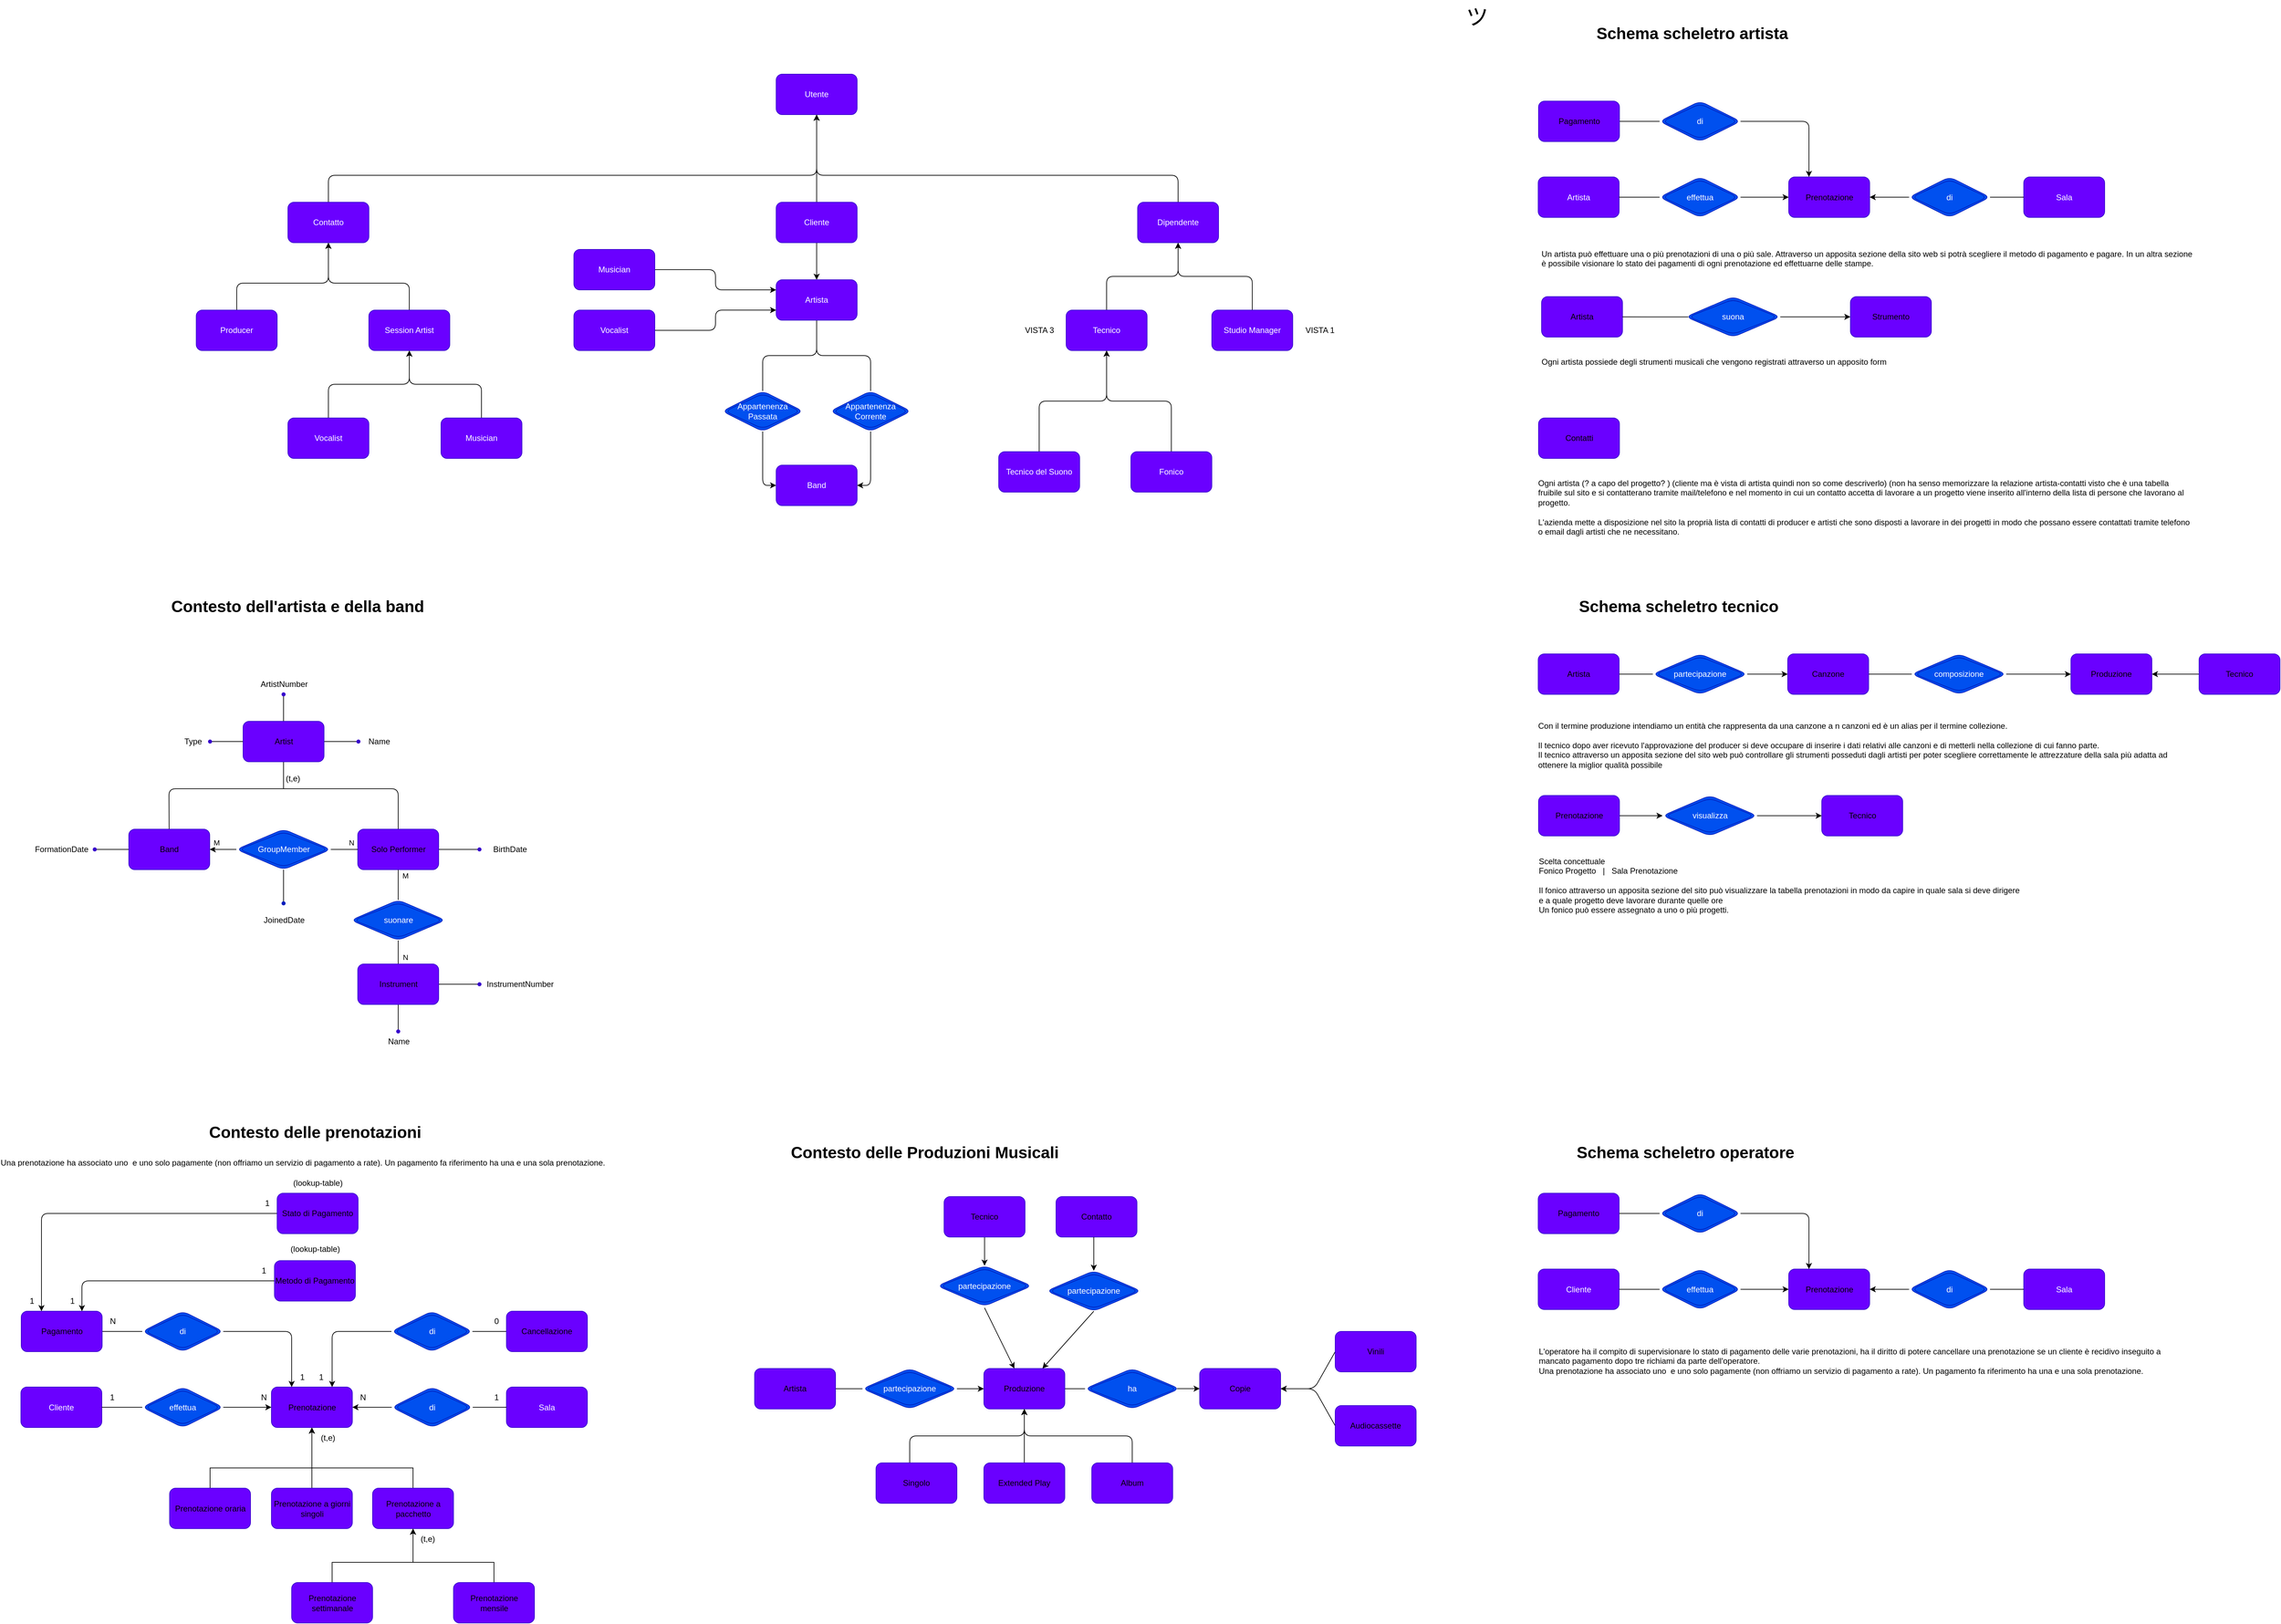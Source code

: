 <mxfile>
    <diagram name="Pagina-1" id="cASJgcRA1GZAY-W6Zr8W">
        <mxGraphModel dx="2555" dy="809" grid="1" gridSize="10" guides="1" tooltips="1" connect="1" arrows="1" fold="1" page="1" pageScale="1" pageWidth="1169" pageHeight="827" background="none" math="0" shadow="0">
            <root>
                <mxCell id="0"/>
                <mxCell id="1" parent="0"/>
                <mxCell id="iPYovIgnLKDDGat7eZfa-45" style="edgeStyle=orthogonalEdgeStyle;rounded=1;orthogonalLoop=1;jettySize=auto;html=1;entryX=0.5;entryY=1;entryDx=0;entryDy=0;" parent="1" source="iPYovIgnLKDDGat7eZfa-1" target="iPYovIgnLKDDGat7eZfa-22" edge="1">
                    <mxGeometry relative="1" as="geometry"/>
                </mxCell>
                <mxCell id="iPYovIgnLKDDGat7eZfa-1" value="&lt;div&gt;Tecnico&lt;/div&gt;" style="rounded=1;whiteSpace=wrap;html=1;fillColor=#6a00ff;strokeColor=#3700CC;fontColor=#ffffff;" parent="1" vertex="1">
                    <mxGeometry x="530" y="460" width="120" height="60" as="geometry"/>
                </mxCell>
                <mxCell id="iPYovIgnLKDDGat7eZfa-47" style="edgeStyle=orthogonalEdgeStyle;rounded=1;orthogonalLoop=1;jettySize=auto;html=1;entryX=0.5;entryY=1;entryDx=0;entryDy=0;" parent="1" source="iPYovIgnLKDDGat7eZfa-3" target="iPYovIgnLKDDGat7eZfa-1" edge="1">
                    <mxGeometry relative="1" as="geometry"/>
                </mxCell>
                <mxCell id="iPYovIgnLKDDGat7eZfa-3" value="Tecnico del Suono" style="rounded=1;whiteSpace=wrap;html=1;fillColor=#6a00ff;strokeColor=#3700CC;fontColor=#ffffff;" parent="1" vertex="1">
                    <mxGeometry x="430" y="670" width="120" height="60" as="geometry"/>
                </mxCell>
                <mxCell id="iPYovIgnLKDDGat7eZfa-46" style="edgeStyle=orthogonalEdgeStyle;rounded=1;orthogonalLoop=1;jettySize=auto;html=1;entryX=0.5;entryY=1;entryDx=0;entryDy=0;" parent="1" source="iPYovIgnLKDDGat7eZfa-4" target="iPYovIgnLKDDGat7eZfa-1" edge="1">
                    <mxGeometry relative="1" as="geometry"/>
                </mxCell>
                <mxCell id="iPYovIgnLKDDGat7eZfa-4" value="&lt;div&gt;Fonico&lt;/div&gt;" style="rounded=1;whiteSpace=wrap;html=1;fillColor=#6a00ff;strokeColor=#3700CC;fontColor=#ffffff;" parent="1" vertex="1">
                    <mxGeometry x="626" y="670" width="120" height="60" as="geometry"/>
                </mxCell>
                <mxCell id="iPYovIgnLKDDGat7eZfa-5" value="Utente" style="rounded=1;whiteSpace=wrap;html=1;fillColor=#6a00ff;strokeColor=#3700CC;fontColor=#ffffff;" parent="1" vertex="1">
                    <mxGeometry x="100" y="110" width="120" height="60" as="geometry"/>
                </mxCell>
                <mxCell id="iPYovIgnLKDDGat7eZfa-127" style="edgeStyle=orthogonalEdgeStyle;rounded=1;orthogonalLoop=1;jettySize=auto;html=1;entryX=0.5;entryY=1;entryDx=0;entryDy=0;" parent="1" source="iPYovIgnLKDDGat7eZfa-7" target="iPYovIgnLKDDGat7eZfa-125" edge="1">
                    <mxGeometry relative="1" as="geometry"/>
                </mxCell>
                <mxCell id="iPYovIgnLKDDGat7eZfa-7" value="Musician" style="rounded=1;whiteSpace=wrap;html=1;fillColor=#6a00ff;strokeColor=#3700CC;fontColor=#ffffff;" parent="1" vertex="1">
                    <mxGeometry x="-397" y="620" width="120" height="60" as="geometry"/>
                </mxCell>
                <mxCell id="iPYovIgnLKDDGat7eZfa-44" style="edgeStyle=orthogonalEdgeStyle;rounded=1;orthogonalLoop=1;jettySize=auto;html=1;entryX=0.5;entryY=1;entryDx=0;entryDy=0;" parent="1" source="iPYovIgnLKDDGat7eZfa-20" target="iPYovIgnLKDDGat7eZfa-22" edge="1">
                    <mxGeometry relative="1" as="geometry"/>
                </mxCell>
                <mxCell id="iPYovIgnLKDDGat7eZfa-20" value="Studio Manager" style="rounded=1;whiteSpace=wrap;html=1;fillColor=#6a00ff;strokeColor=#3700CC;fontColor=#ffffff;" parent="1" vertex="1">
                    <mxGeometry x="746" y="460" width="120" height="60" as="geometry"/>
                </mxCell>
                <mxCell id="iPYovIgnLKDDGat7eZfa-41" style="edgeStyle=orthogonalEdgeStyle;rounded=1;orthogonalLoop=1;jettySize=auto;html=1;entryX=0.5;entryY=1;entryDx=0;entryDy=0;" parent="1" source="iPYovIgnLKDDGat7eZfa-22" target="iPYovIgnLKDDGat7eZfa-5" edge="1">
                    <mxGeometry relative="1" as="geometry">
                        <Array as="points">
                            <mxPoint x="580" y="260"/>
                            <mxPoint x="160" y="260"/>
                            <mxPoint x="160" y="170"/>
                        </Array>
                    </mxGeometry>
                </mxCell>
                <mxCell id="iPYovIgnLKDDGat7eZfa-22" value="Dipendente" style="rounded=1;whiteSpace=wrap;html=1;fillColor=#6a00ff;strokeColor=#3700CC;fontColor=#ffffff;" parent="1" vertex="1">
                    <mxGeometry x="636" y="300" width="120" height="60" as="geometry"/>
                </mxCell>
                <mxCell id="iPYovIgnLKDDGat7eZfa-116" style="edgeStyle=orthogonalEdgeStyle;rounded=1;orthogonalLoop=1;jettySize=auto;html=1;entryX=0.5;entryY=1;entryDx=0;entryDy=0;" parent="1" source="iPYovIgnLKDDGat7eZfa-23" target="iPYovIgnLKDDGat7eZfa-94" edge="1">
                    <mxGeometry relative="1" as="geometry">
                        <Array as="points">
                            <mxPoint x="-700" y="420"/>
                            <mxPoint x="-564" y="420"/>
                        </Array>
                    </mxGeometry>
                </mxCell>
                <mxCell id="iPYovIgnLKDDGat7eZfa-23" value="Producer" style="rounded=1;whiteSpace=wrap;html=1;fillColor=#6a00ff;strokeColor=#3700CC;fontColor=#ffffff;" parent="1" vertex="1">
                    <mxGeometry x="-760" y="460" width="120" height="60" as="geometry"/>
                </mxCell>
                <mxCell id="iPYovIgnLKDDGat7eZfa-105" style="edgeStyle=orthogonalEdgeStyle;rounded=1;orthogonalLoop=1;jettySize=auto;html=1;" parent="1" source="iPYovIgnLKDDGat7eZfa-58" edge="1">
                    <mxGeometry relative="1" as="geometry">
                        <mxPoint x="160" y="170" as="targetPoint"/>
                    </mxGeometry>
                </mxCell>
                <mxCell id="iPYovIgnLKDDGat7eZfa-145" style="edgeStyle=orthogonalEdgeStyle;rounded=1;orthogonalLoop=1;jettySize=auto;html=1;entryX=0.5;entryY=0;entryDx=0;entryDy=0;" parent="1" source="iPYovIgnLKDDGat7eZfa-58" target="iPYovIgnLKDDGat7eZfa-134" edge="1">
                    <mxGeometry relative="1" as="geometry"/>
                </mxCell>
                <mxCell id="iPYovIgnLKDDGat7eZfa-58" value="Cliente" style="rounded=1;whiteSpace=wrap;html=1;fillColor=#6a00ff;strokeColor=#3700CC;fontColor=#ffffff;" parent="1" vertex="1">
                    <mxGeometry x="100" y="300" width="120" height="60" as="geometry"/>
                </mxCell>
                <mxCell id="iPYovIgnLKDDGat7eZfa-72" value="VISTA 1" style="text;html=1;align=center;verticalAlign=middle;resizable=0;points=[];autosize=1;strokeColor=none;fillColor=none;rounded=1;" parent="1" vertex="1">
                    <mxGeometry x="876" y="475" width="60" height="30" as="geometry"/>
                </mxCell>
                <mxCell id="iPYovIgnLKDDGat7eZfa-74" value="VISTA 3" style="text;html=1;align=center;verticalAlign=middle;resizable=0;points=[];autosize=1;strokeColor=none;fillColor=none;rounded=1;" parent="1" vertex="1">
                    <mxGeometry x="460" y="475" width="60" height="30" as="geometry"/>
                </mxCell>
                <mxCell id="iPYovIgnLKDDGat7eZfa-106" style="edgeStyle=orthogonalEdgeStyle;rounded=1;orthogonalLoop=1;jettySize=auto;html=1;entryX=0.5;entryY=1;entryDx=0;entryDy=0;exitX=0.5;exitY=0;exitDx=0;exitDy=0;" parent="1" source="iPYovIgnLKDDGat7eZfa-94" target="iPYovIgnLKDDGat7eZfa-5" edge="1">
                    <mxGeometry relative="1" as="geometry">
                        <Array as="points">
                            <mxPoint x="-564" y="260"/>
                            <mxPoint x="160" y="260"/>
                        </Array>
                    </mxGeometry>
                </mxCell>
                <mxCell id="iPYovIgnLKDDGat7eZfa-94" value="Contatto" style="rounded=1;whiteSpace=wrap;html=1;fillColor=#6a00ff;strokeColor=#3700CC;fontColor=#ffffff;" parent="1" vertex="1">
                    <mxGeometry x="-624" y="300" width="120" height="60" as="geometry"/>
                </mxCell>
                <mxCell id="iPYovIgnLKDDGat7eZfa-128" style="edgeStyle=orthogonalEdgeStyle;rounded=1;orthogonalLoop=1;jettySize=auto;html=1;entryX=0.5;entryY=1;entryDx=0;entryDy=0;" parent="1" source="iPYovIgnLKDDGat7eZfa-96" target="iPYovIgnLKDDGat7eZfa-125" edge="1">
                    <mxGeometry relative="1" as="geometry"/>
                </mxCell>
                <mxCell id="iPYovIgnLKDDGat7eZfa-96" value="Vocalist" style="rounded=1;whiteSpace=wrap;html=1;fillColor=#6a00ff;strokeColor=#3700CC;fontColor=#ffffff;" parent="1" vertex="1">
                    <mxGeometry x="-624" y="620" width="120" height="60" as="geometry"/>
                </mxCell>
                <mxCell id="iPYovIgnLKDDGat7eZfa-126" style="edgeStyle=orthogonalEdgeStyle;rounded=1;orthogonalLoop=1;jettySize=auto;html=1;entryX=0.5;entryY=1;entryDx=0;entryDy=0;" parent="1" source="iPYovIgnLKDDGat7eZfa-125" target="iPYovIgnLKDDGat7eZfa-94" edge="1">
                    <mxGeometry relative="1" as="geometry">
                        <Array as="points">
                            <mxPoint x="-444" y="420"/>
                            <mxPoint x="-564" y="420"/>
                        </Array>
                    </mxGeometry>
                </mxCell>
                <mxCell id="iPYovIgnLKDDGat7eZfa-125" value="Session Artist" style="rounded=1;whiteSpace=wrap;html=1;fillColor=#6a00ff;strokeColor=#3700CC;fontColor=#ffffff;" parent="1" vertex="1">
                    <mxGeometry x="-504" y="460" width="120" height="60" as="geometry"/>
                </mxCell>
                <mxCell id="zni9r8m3CKPHGTrBn69Q-5" style="edgeStyle=orthogonalEdgeStyle;rounded=1;orthogonalLoop=1;jettySize=auto;html=1;entryX=0;entryY=0.25;entryDx=0;entryDy=0;" parent="1" source="iPYovIgnLKDDGat7eZfa-131" target="iPYovIgnLKDDGat7eZfa-134" edge="1">
                    <mxGeometry relative="1" as="geometry"/>
                </mxCell>
                <mxCell id="iPYovIgnLKDDGat7eZfa-131" value="Musician" style="rounded=1;whiteSpace=wrap;html=1;fillColor=#6a00ff;strokeColor=#3700CC;fontColor=#ffffff;" parent="1" vertex="1">
                    <mxGeometry x="-200" y="370" width="120" height="60" as="geometry"/>
                </mxCell>
                <mxCell id="zni9r8m3CKPHGTrBn69Q-9" style="edgeStyle=orthogonalEdgeStyle;rounded=1;orthogonalLoop=1;jettySize=auto;html=1;exitX=0.5;exitY=1;exitDx=0;exitDy=0;entryX=0.5;entryY=0;entryDx=0;entryDy=0;strokeColor=default;endArrow=none;endFill=0;" parent="1" source="iPYovIgnLKDDGat7eZfa-134" target="iPYovIgnLKDDGat7eZfa-142" edge="1">
                    <mxGeometry relative="1" as="geometry"/>
                </mxCell>
                <mxCell id="zni9r8m3CKPHGTrBn69Q-11" style="edgeStyle=orthogonalEdgeStyle;rounded=1;orthogonalLoop=1;jettySize=auto;html=1;entryX=0.5;entryY=0;entryDx=0;entryDy=0;endArrow=none;endFill=0;" parent="1" source="iPYovIgnLKDDGat7eZfa-134" target="iPYovIgnLKDDGat7eZfa-137" edge="1">
                    <mxGeometry relative="1" as="geometry"/>
                </mxCell>
                <mxCell id="iPYovIgnLKDDGat7eZfa-134" value="Artista" style="rounded=1;whiteSpace=wrap;html=1;fillColor=#6a00ff;strokeColor=#3700CC;fontColor=#ffffff;" parent="1" vertex="1">
                    <mxGeometry x="100" y="415" width="120" height="60" as="geometry"/>
                </mxCell>
                <mxCell id="iPYovIgnLKDDGat7eZfa-136" value="Band" style="rounded=1;whiteSpace=wrap;html=1;fillColor=#6a00ff;strokeColor=#3700CC;fontColor=#ffffff;" parent="1" vertex="1">
                    <mxGeometry x="100" y="690" width="120" height="60" as="geometry"/>
                </mxCell>
                <mxCell id="iPYovIgnLKDDGat7eZfa-139" style="edgeStyle=orthogonalEdgeStyle;rounded=1;orthogonalLoop=1;jettySize=auto;html=1;entryX=1;entryY=0.5;entryDx=0;entryDy=0;" parent="1" source="iPYovIgnLKDDGat7eZfa-137" target="iPYovIgnLKDDGat7eZfa-136" edge="1">
                    <mxGeometry relative="1" as="geometry"/>
                </mxCell>
                <mxCell id="iPYovIgnLKDDGat7eZfa-137" value="Appartenenza Corrente" style="shape=rhombus;double=1;perimeter=rhombusPerimeter;whiteSpace=wrap;html=1;align=center;rounded=1;fillColor=#0050ef;fontColor=#ffffff;strokeColor=#001DBC;" parent="1" vertex="1">
                    <mxGeometry x="180" y="580" width="120" height="60" as="geometry"/>
                </mxCell>
                <mxCell id="iPYovIgnLKDDGat7eZfa-141" style="edgeStyle=orthogonalEdgeStyle;rounded=1;orthogonalLoop=1;jettySize=auto;html=1;entryX=0;entryY=0.5;entryDx=0;entryDy=0;" parent="1" source="iPYovIgnLKDDGat7eZfa-142" target="iPYovIgnLKDDGat7eZfa-136" edge="1">
                    <mxGeometry relative="1" as="geometry">
                        <mxPoint x="80" y="710" as="targetPoint"/>
                    </mxGeometry>
                </mxCell>
                <mxCell id="iPYovIgnLKDDGat7eZfa-142" value="Appartenenza Passata" style="shape=rhombus;double=1;perimeter=rhombusPerimeter;whiteSpace=wrap;html=1;align=center;rounded=1;fillColor=#0050ef;fontColor=#ffffff;strokeColor=#001DBC;" parent="1" vertex="1">
                    <mxGeometry x="20" y="580" width="120" height="60" as="geometry"/>
                </mxCell>
                <mxCell id="zni9r8m3CKPHGTrBn69Q-6" style="edgeStyle=orthogonalEdgeStyle;rounded=1;orthogonalLoop=1;jettySize=auto;html=1;entryX=0;entryY=0.75;entryDx=0;entryDy=0;" parent="1" source="zni9r8m3CKPHGTrBn69Q-2" target="iPYovIgnLKDDGat7eZfa-134" edge="1">
                    <mxGeometry relative="1" as="geometry"/>
                </mxCell>
                <mxCell id="zni9r8m3CKPHGTrBn69Q-2" value="Vocalist" style="rounded=1;whiteSpace=wrap;html=1;fillColor=#6a00ff;strokeColor=#3700CC;fontColor=#ffffff;" parent="1" vertex="1">
                    <mxGeometry x="-200" y="460" width="120" height="60" as="geometry"/>
                </mxCell>
                <mxCell id="196" style="edgeStyle=none;html=1;startArrow=none;startFill=0;endArrow=none;endFill=0;" parent="1" source="179" edge="1">
                    <mxGeometry relative="1" as="geometry">
                        <mxPoint x="-630.5" y="1170" as="targetPoint"/>
                    </mxGeometry>
                </mxCell>
                <mxCell id="373" value="" style="edgeStyle=none;html=1;endArrow=none;endFill=0;" parent="1" source="179" target="372" edge="1">
                    <mxGeometry relative="1" as="geometry"/>
                </mxCell>
                <mxCell id="376" value="" style="edgeStyle=none;html=1;endArrow=none;endFill=0;" parent="1" source="179" target="375" edge="1">
                    <mxGeometry relative="1" as="geometry"/>
                </mxCell>
                <mxCell id="381" value="" style="edgeStyle=none;html=1;endArrow=none;endFill=0;" parent="1" source="179" target="380" edge="1">
                    <mxGeometry relative="1" as="geometry"/>
                </mxCell>
                <mxCell id="179" value="Artist" style="rounded=1;whiteSpace=wrap;html=1;fillColor=#6a00ff;strokeColor=#3700CC;" parent="1" vertex="1">
                    <mxGeometry x="-690.5" y="1070" width="120" height="60" as="geometry"/>
                </mxCell>
                <mxCell id="193" style="edgeStyle=none;html=1;startArrow=none;startFill=0;endArrow=none;endFill=0;entryX=0.5;entryY=0;entryDx=0;entryDy=0;" parent="1" source="180" target="181" edge="1">
                    <mxGeometry relative="1" as="geometry">
                        <mxPoint x="-430.5" y="1170" as="targetPoint"/>
                        <Array as="points">
                            <mxPoint x="-800.5" y="1170"/>
                            <mxPoint x="-630.5" y="1170"/>
                            <mxPoint x="-460.5" y="1170"/>
                        </Array>
                    </mxGeometry>
                </mxCell>
                <mxCell id="200" value="" style="edgeStyle=none;html=1;startArrow=none;startFill=0;endArrow=none;endFill=0;" parent="1" source="180" target="199" edge="1">
                    <mxGeometry relative="1" as="geometry"/>
                </mxCell>
                <mxCell id="180" value="Band" style="rounded=1;whiteSpace=wrap;html=1;fillColor=#6a00ff;strokeColor=#3700CC;" parent="1" vertex="1">
                    <mxGeometry x="-860" y="1230" width="120" height="60" as="geometry"/>
                </mxCell>
                <mxCell id="206" value="" style="edgeStyle=none;html=1;startArrow=none;startFill=0;endArrow=none;endFill=0;" parent="1" source="181" target="205" edge="1">
                    <mxGeometry relative="1" as="geometry"/>
                </mxCell>
                <mxCell id="209" style="edgeStyle=none;html=1;entryX=0.5;entryY=0;entryDx=0;entryDy=0;startArrow=none;startFill=0;endArrow=none;endFill=0;" parent="1" source="181" target="208" edge="1">
                    <mxGeometry relative="1" as="geometry"/>
                </mxCell>
                <mxCell id="365" value="M" style="edgeLabel;html=1;align=center;verticalAlign=middle;resizable=0;points=[];" parent="209" connectable="0" vertex="1">
                    <mxGeometry x="-0.613" y="-2" relative="1" as="geometry">
                        <mxPoint x="12" as="offset"/>
                    </mxGeometry>
                </mxCell>
                <mxCell id="181" value="Solo Performer" style="rounded=1;whiteSpace=wrap;html=1;fillColor=#6a00ff;strokeColor=#3700CC;" parent="1" vertex="1">
                    <mxGeometry x="-520.5" y="1230" width="120" height="60" as="geometry"/>
                </mxCell>
                <mxCell id="184" value="" style="edgeStyle=none;html=1;" parent="1" source="182" target="180" edge="1">
                    <mxGeometry relative="1" as="geometry"/>
                </mxCell>
                <mxCell id="354" value="M" style="edgeLabel;html=1;align=center;verticalAlign=middle;resizable=0;points=[];" parent="184" connectable="0" vertex="1">
                    <mxGeometry x="0.413" relative="1" as="geometry">
                        <mxPoint x="-2" y="-10" as="offset"/>
                    </mxGeometry>
                </mxCell>
                <mxCell id="189" value="" style="edgeStyle=none;html=1;startArrow=none;startFill=0;endArrow=none;endFill=0;" parent="1" source="182" target="181" edge="1">
                    <mxGeometry relative="1" as="geometry"/>
                </mxCell>
                <mxCell id="355" value="N" style="edgeLabel;html=1;align=center;verticalAlign=middle;resizable=0;points=[];" parent="189" connectable="0" vertex="1">
                    <mxGeometry x="0.169" relative="1" as="geometry">
                        <mxPoint x="7" y="-10" as="offset"/>
                    </mxGeometry>
                </mxCell>
                <mxCell id="203" value="" style="edgeStyle=none;html=1;startArrow=none;startFill=0;endArrow=none;endFill=0;" parent="1" source="182" target="202" edge="1">
                    <mxGeometry relative="1" as="geometry"/>
                </mxCell>
                <mxCell id="182" value="GroupMember" style="shape=rhombus;double=1;perimeter=rhombusPerimeter;whiteSpace=wrap;html=1;align=center;rounded=1;fillColor=#0050ef;fontColor=#ffffff;strokeColor=#001DBC;" parent="1" vertex="1">
                    <mxGeometry x="-700.5" y="1230" width="140" height="60" as="geometry"/>
                </mxCell>
                <mxCell id="199" value="" style="shape=waypoint;size=6;pointerEvents=1;points=[];fillColor=#6a00ff;resizable=0;rotatable=0;perimeter=centerPerimeter;snapToPoint=1;strokeColor=#3700CC;rounded=1;" parent="1" vertex="1">
                    <mxGeometry x="-920.5" y="1250" width="20" height="20" as="geometry"/>
                </mxCell>
                <mxCell id="201" value="FormationDate" style="text;html=1;align=center;verticalAlign=middle;resizable=0;points=[];autosize=1;strokeColor=none;fillColor=none;" parent="1" vertex="1">
                    <mxGeometry x="-1010" y="1245" width="100" height="30" as="geometry"/>
                </mxCell>
                <mxCell id="202" value="" style="shape=waypoint;size=6;pointerEvents=1;points=[];fillColor=#0050ef;resizable=0;rotatable=0;perimeter=centerPerimeter;snapToPoint=1;strokeColor=#001DBC;fontColor=#ffffff;rounded=1;" parent="1" vertex="1">
                    <mxGeometry x="-640.5" y="1330" width="20" height="20" as="geometry"/>
                </mxCell>
                <mxCell id="204" value="JoinedDate" style="text;html=1;align=center;verticalAlign=middle;resizable=0;points=[];autosize=1;strokeColor=none;fillColor=none;" parent="1" vertex="1">
                    <mxGeometry x="-670.5" y="1350" width="80" height="30" as="geometry"/>
                </mxCell>
                <mxCell id="205" value="" style="shape=waypoint;size=6;pointerEvents=1;points=[];fillColor=#6a00ff;resizable=0;rotatable=0;perimeter=centerPerimeter;snapToPoint=1;strokeColor=#3700CC;rounded=1;" parent="1" vertex="1">
                    <mxGeometry x="-350" y="1250" width="20" height="20" as="geometry"/>
                </mxCell>
                <mxCell id="207" value="BirthDate" style="text;html=1;align=center;verticalAlign=middle;resizable=0;points=[];autosize=1;strokeColor=none;fillColor=none;" parent="1" vertex="1">
                    <mxGeometry x="-330" y="1245" width="70" height="30" as="geometry"/>
                </mxCell>
                <mxCell id="211" value="" style="edgeStyle=none;html=1;startArrow=none;startFill=0;endArrow=none;endFill=0;" parent="1" source="208" target="210" edge="1">
                    <mxGeometry relative="1" as="geometry"/>
                </mxCell>
                <mxCell id="366" value="N" style="edgeLabel;html=1;align=center;verticalAlign=middle;resizable=0;points=[];" parent="211" connectable="0" vertex="1">
                    <mxGeometry x="-0.385" y="-2" relative="1" as="geometry">
                        <mxPoint x="12" y="14" as="offset"/>
                    </mxGeometry>
                </mxCell>
                <mxCell id="208" value="suonare" style="shape=rhombus;double=1;perimeter=rhombusPerimeter;whiteSpace=wrap;html=1;align=center;rounded=1;fillColor=#0050ef;fontColor=#ffffff;strokeColor=#001DBC;" parent="1" vertex="1">
                    <mxGeometry x="-530.5" y="1335" width="140" height="60" as="geometry"/>
                </mxCell>
                <mxCell id="215" value="" style="edgeStyle=none;html=1;startArrow=none;startFill=0;endArrow=none;endFill=0;" parent="1" source="210" target="214" edge="1">
                    <mxGeometry relative="1" as="geometry"/>
                </mxCell>
                <mxCell id="218" value="" style="edgeStyle=none;html=1;startArrow=none;startFill=0;endArrow=none;endFill=0;" parent="1" source="210" target="217" edge="1">
                    <mxGeometry relative="1" as="geometry"/>
                </mxCell>
                <mxCell id="210" value="Instrument" style="rounded=1;whiteSpace=wrap;html=1;fillColor=#6a00ff;strokeColor=#3700CC;" parent="1" vertex="1">
                    <mxGeometry x="-520.5" y="1430" width="120" height="60" as="geometry"/>
                </mxCell>
                <mxCell id="214" value="" style="shape=waypoint;size=6;pointerEvents=1;points=[];fillColor=#6a00ff;resizable=0;rotatable=0;perimeter=centerPerimeter;snapToPoint=1;strokeColor=#3700CC;rounded=1;" parent="1" vertex="1">
                    <mxGeometry x="-470.5" y="1520" width="20" height="20" as="geometry"/>
                </mxCell>
                <mxCell id="216" value="Name" style="text;html=1;align=center;verticalAlign=middle;resizable=0;points=[];autosize=1;strokeColor=none;fillColor=none;" parent="1" vertex="1">
                    <mxGeometry x="-490.5" y="1530" width="60" height="30" as="geometry"/>
                </mxCell>
                <mxCell id="217" value="" style="shape=waypoint;size=6;pointerEvents=1;points=[];fillColor=#6a00ff;resizable=0;rotatable=0;perimeter=centerPerimeter;snapToPoint=1;strokeColor=#3700CC;rounded=1;" parent="1" vertex="1">
                    <mxGeometry x="-350" y="1450" width="20" height="20" as="geometry"/>
                </mxCell>
                <mxCell id="264" value="InstrumentNumber" style="text;html=1;align=center;verticalAlign=middle;resizable=0;points=[];autosize=1;strokeColor=none;fillColor=none;" parent="1" vertex="1">
                    <mxGeometry x="-340" y="1445" width="120" height="30" as="geometry"/>
                </mxCell>
                <mxCell id="270" style="html=1;startArrow=none;startFill=0;endArrow=none;endFill=0;entryX=0.5;entryY=0;entryDx=0;entryDy=0;" parent="1" target="181" edge="1">
                    <mxGeometry relative="1" as="geometry">
                        <mxPoint x="-460.5" y="1230" as="targetPoint"/>
                        <mxPoint x="-460" y="1230" as="sourcePoint"/>
                    </mxGeometry>
                </mxCell>
                <mxCell id="301" style="edgeStyle=orthogonalEdgeStyle;rounded=0;html=1;endArrow=classic;endFill=1;" parent="1" source="302" edge="1">
                    <mxGeometry relative="1" as="geometry">
                        <mxPoint x="-588.5" y="2117.5" as="targetPoint"/>
                        <Array as="points">
                            <mxPoint x="-739" y="2177.5"/>
                            <mxPoint x="-588" y="2177.5"/>
                        </Array>
                    </mxGeometry>
                </mxCell>
                <mxCell id="302" value="Prenotazione oraria" style="rounded=1;whiteSpace=wrap;html=1;fillColor=#6a00ff;strokeColor=#3700CC;" parent="1" vertex="1">
                    <mxGeometry x="-799.5" y="2207.5" width="120" height="60" as="geometry"/>
                </mxCell>
                <mxCell id="303" style="edgeStyle=orthogonalEdgeStyle;rounded=0;html=1;entryX=0.5;entryY=1;entryDx=0;entryDy=0;endArrow=classic;endFill=1;" parent="1" source="304" target="300" edge="1">
                    <mxGeometry relative="1" as="geometry"/>
                </mxCell>
                <mxCell id="304" value="Prenotazione a giorni singoli" style="rounded=1;whiteSpace=wrap;html=1;fillColor=#6a00ff;strokeColor=#3700CC;" parent="1" vertex="1">
                    <mxGeometry x="-648.5" y="2207.5" width="120" height="60" as="geometry"/>
                </mxCell>
                <mxCell id="305" style="edgeStyle=orthogonalEdgeStyle;rounded=0;html=1;endArrow=classic;endFill=1;" parent="1" source="306" edge="1">
                    <mxGeometry relative="1" as="geometry">
                        <mxPoint x="-588.5" y="2117.5" as="targetPoint"/>
                        <Array as="points">
                            <mxPoint x="-438.5" y="2177.5"/>
                            <mxPoint x="-588.5" y="2177.5"/>
                        </Array>
                    </mxGeometry>
                </mxCell>
                <mxCell id="306" value="Prenotazione a pacchetto" style="rounded=1;whiteSpace=wrap;html=1;fillColor=#6a00ff;strokeColor=#3700CC;" parent="1" vertex="1">
                    <mxGeometry x="-498.5" y="2207.5" width="120" height="60" as="geometry"/>
                </mxCell>
                <mxCell id="307" style="edgeStyle=orthogonalEdgeStyle;rounded=0;html=1;entryX=0.5;entryY=1;entryDx=0;entryDy=0;endArrow=classic;endFill=1;" parent="1" source="308" target="306" edge="1">
                    <mxGeometry relative="1" as="geometry">
                        <Array as="points">
                            <mxPoint x="-558" y="2317.5"/>
                            <mxPoint x="-438" y="2317.5"/>
                        </Array>
                    </mxGeometry>
                </mxCell>
                <mxCell id="308" value="Prenotazione&lt;br&gt;settimanale" style="rounded=1;whiteSpace=wrap;html=1;fillColor=#6a00ff;strokeColor=#3700CC;" parent="1" vertex="1">
                    <mxGeometry x="-618.5" y="2347.5" width="120" height="60" as="geometry"/>
                </mxCell>
                <mxCell id="309" style="edgeStyle=orthogonalEdgeStyle;rounded=0;html=1;entryX=0.5;entryY=1;entryDx=0;entryDy=0;endArrow=classic;endFill=1;" parent="1" source="310" target="306" edge="1">
                    <mxGeometry relative="1" as="geometry">
                        <Array as="points">
                            <mxPoint x="-318" y="2317.5"/>
                            <mxPoint x="-438" y="2317.5"/>
                        </Array>
                    </mxGeometry>
                </mxCell>
                <mxCell id="310" value="Prenotazione&lt;br&gt;mensile" style="rounded=1;whiteSpace=wrap;html=1;fillColor=#6a00ff;strokeColor=#3700CC;" parent="1" vertex="1">
                    <mxGeometry x="-378.5" y="2347.5" width="120" height="60" as="geometry"/>
                </mxCell>
                <mxCell id="311" value="Cliente" style="rounded=1;whiteSpace=wrap;html=1;fillColor=#6a00ff;strokeColor=#3700CC;fontColor=#ffffff;" parent="1" vertex="1">
                    <mxGeometry x="-1020" y="2057.5" width="120" height="60" as="geometry"/>
                </mxCell>
                <mxCell id="312" value="" style="edgeStyle=orthogonalEdgeStyle;html=1;endArrow=none;endFill=0;" parent="1" source="314" target="311" edge="1">
                    <mxGeometry relative="1" as="geometry"/>
                </mxCell>
                <mxCell id="313" value="" style="edgeStyle=orthogonalEdgeStyle;html=1;" parent="1" source="314" target="300" edge="1">
                    <mxGeometry relative="1" as="geometry"/>
                </mxCell>
                <mxCell id="314" value="effettua" style="shape=rhombus;double=1;perimeter=rhombusPerimeter;whiteSpace=wrap;html=1;align=center;rounded=1;fillColor=#0050ef;fontColor=#ffffff;strokeColor=#001DBC;" parent="1" vertex="1">
                    <mxGeometry x="-840" y="2057.5" width="120" height="60" as="geometry"/>
                </mxCell>
                <mxCell id="300" value="Prenotazione" style="rounded=1;whiteSpace=wrap;html=1;fillColor=#6a00ff;strokeColor=#3700CC;" parent="1" vertex="1">
                    <mxGeometry x="-648.5" y="2057.5" width="120" height="60" as="geometry"/>
                </mxCell>
                <mxCell id="321" style="edgeStyle=none;html=1;entryX=0.5;entryY=0;entryDx=0;entryDy=0;" parent="1" source="325" target="326" edge="1">
                    <mxGeometry relative="1" as="geometry"/>
                </mxCell>
                <mxCell id="322" value="Contatto" style="rounded=1;whiteSpace=wrap;html=1;fillColor=#6a00ff;strokeColor=#3700CC;" parent="1" vertex="1">
                    <mxGeometry x="515" y="1775" width="120" height="60" as="geometry"/>
                </mxCell>
                <mxCell id="550" value="" style="edgeStyle=none;html=1;exitX=0.5;exitY=1;exitDx=0;exitDy=0;" edge="1" parent="1" source="323" target="329">
                    <mxGeometry relative="1" as="geometry">
                        <mxPoint x="484" y="2026" as="targetPoint"/>
                    </mxGeometry>
                </mxCell>
                <mxCell id="323" value="partecipazione" style="shape=rhombus;double=1;perimeter=rhombusPerimeter;whiteSpace=wrap;html=1;align=center;rounded=1;fillColor=#0050ef;fontColor=#ffffff;strokeColor=#001DBC;" parent="1" vertex="1">
                    <mxGeometry x="501" y="1885" width="140" height="60" as="geometry"/>
                </mxCell>
                <mxCell id="325" value="Tecnico" style="rounded=1;whiteSpace=wrap;html=1;fillColor=#6a00ff;strokeColor=#3700CC;" parent="1" vertex="1">
                    <mxGeometry x="349" y="1775" width="120" height="60" as="geometry"/>
                </mxCell>
                <mxCell id="549" value="" style="edgeStyle=none;html=1;" edge="1" parent="1" target="329">
                    <mxGeometry relative="1" as="geometry">
                        <mxPoint x="409" y="1940" as="sourcePoint"/>
                    </mxGeometry>
                </mxCell>
                <mxCell id="326" value="partecipazione" style="shape=rhombus;double=1;perimeter=rhombusPerimeter;whiteSpace=wrap;html=1;align=center;rounded=1;fillColor=#0050ef;fontColor=#ffffff;strokeColor=#001DBC;" parent="1" vertex="1">
                    <mxGeometry x="339" y="1877.5" width="140" height="60" as="geometry"/>
                </mxCell>
                <mxCell id="327" style="edgeStyle=none;html=1;entryX=0;entryY=0.5;entryDx=0;entryDy=0;startArrow=none;startFill=0;endArrow=none;endFill=0;" parent="1" source="329" target="350" edge="1">
                    <mxGeometry relative="1" as="geometry"/>
                </mxCell>
                <mxCell id="329" value="Produzione" style="rounded=1;whiteSpace=wrap;html=1;fillColor=#6a00ff;strokeColor=#3700CC;" parent="1" vertex="1">
                    <mxGeometry x="408" y="2030" width="120" height="60" as="geometry"/>
                </mxCell>
                <mxCell id="330" style="edgeStyle=none;html=1;entryX=0;entryY=0.5;entryDx=0;entryDy=0;startArrow=classic;startFill=1;endArrow=none;endFill=0;" parent="1" source="333" target="334" edge="1">
                    <mxGeometry relative="1" as="geometry">
                        <Array as="points">
                            <mxPoint x="898" y="2060"/>
                        </Array>
                    </mxGeometry>
                </mxCell>
                <mxCell id="331" style="edgeStyle=none;html=1;entryX=0;entryY=0.5;entryDx=0;entryDy=0;startArrow=classic;startFill=1;endArrow=none;endFill=0;" parent="1" source="333" target="335" edge="1">
                    <mxGeometry relative="1" as="geometry">
                        <Array as="points">
                            <mxPoint x="898" y="2060"/>
                        </Array>
                    </mxGeometry>
                </mxCell>
                <mxCell id="332" style="edgeStyle=none;html=1;entryX=0.974;entryY=0.497;entryDx=0;entryDy=0;entryPerimeter=0;startArrow=classic;startFill=1;endArrow=none;endFill=0;" parent="1" source="333" target="350" edge="1">
                    <mxGeometry relative="1" as="geometry"/>
                </mxCell>
                <mxCell id="333" value="Copie" style="rounded=1;whiteSpace=wrap;html=1;fillColor=#6a00ff;strokeColor=#3700CC;" parent="1" vertex="1">
                    <mxGeometry x="728" y="2030" width="120" height="60" as="geometry"/>
                </mxCell>
                <mxCell id="334" value="Vinili" style="rounded=1;whiteSpace=wrap;html=1;fillColor=#6a00ff;strokeColor=#3700CC;" parent="1" vertex="1">
                    <mxGeometry x="929" y="1975" width="120" height="60" as="geometry"/>
                </mxCell>
                <mxCell id="335" value="Audiocassette" style="rounded=1;whiteSpace=wrap;html=1;fillColor=#6a00ff;strokeColor=#3700CC;" parent="1" vertex="1">
                    <mxGeometry x="929" y="2085" width="120" height="60" as="geometry"/>
                </mxCell>
                <mxCell id="336" style="edgeStyle=orthogonalEdgeStyle;rounded=1;orthogonalLoop=1;jettySize=auto;html=1;entryX=0.5;entryY=1;entryDx=0;entryDy=0;" parent="1" source="337" target="329" edge="1">
                    <mxGeometry relative="1" as="geometry">
                        <Array as="points">
                            <mxPoint x="298" y="2130"/>
                            <mxPoint x="468" y="2130"/>
                        </Array>
                    </mxGeometry>
                </mxCell>
                <mxCell id="337" value="Singolo" style="rounded=1;whiteSpace=wrap;html=1;fillColor=#6a00ff;strokeColor=#3700CC;" parent="1" vertex="1">
                    <mxGeometry x="248" y="2170" width="120" height="60" as="geometry"/>
                </mxCell>
                <mxCell id="338" style="edgeStyle=orthogonalEdgeStyle;rounded=1;orthogonalLoop=1;jettySize=auto;html=1;entryX=0.5;entryY=1;entryDx=0;entryDy=0;" parent="1" source="339" target="329" edge="1">
                    <mxGeometry relative="1" as="geometry">
                        <Array as="points">
                            <mxPoint x="628" y="2130"/>
                            <mxPoint x="468" y="2130"/>
                        </Array>
                    </mxGeometry>
                </mxCell>
                <mxCell id="339" value="Album" style="rounded=1;whiteSpace=wrap;html=1;fillColor=#6a00ff;strokeColor=#3700CC;" parent="1" vertex="1">
                    <mxGeometry x="568" y="2170" width="120" height="60" as="geometry"/>
                </mxCell>
                <mxCell id="340" style="edgeStyle=orthogonalEdgeStyle;rounded=1;orthogonalLoop=1;jettySize=auto;html=1;entryX=0.5;entryY=1;entryDx=0;entryDy=0;" parent="1" source="341" target="329" edge="1">
                    <mxGeometry relative="1" as="geometry">
                        <mxPoint x="468" y="2100" as="targetPoint"/>
                    </mxGeometry>
                </mxCell>
                <mxCell id="341" value="Extended Play" style="rounded=1;whiteSpace=wrap;html=1;fillColor=#6a00ff;strokeColor=#3700CC;" parent="1" vertex="1">
                    <mxGeometry x="408" y="2170" width="120" height="60" as="geometry"/>
                </mxCell>
                <mxCell id="342" style="edgeStyle=orthogonalEdgeStyle;rounded=1;orthogonalLoop=1;jettySize=auto;html=1;entryX=0;entryY=0.5;entryDx=0;entryDy=0;endArrow=none;endFill=0;" parent="1" source="343" target="348" edge="1">
                    <mxGeometry relative="1" as="geometry"/>
                </mxCell>
                <mxCell id="343" value="Artista" style="rounded=1;whiteSpace=wrap;html=1;fillColor=#6a00ff;strokeColor=#3700CC;" parent="1" vertex="1">
                    <mxGeometry x="68" y="2030" width="120" height="60" as="geometry"/>
                </mxCell>
                <mxCell id="347" style="edgeStyle=orthogonalEdgeStyle;rounded=1;orthogonalLoop=1;jettySize=auto;html=1;entryX=0;entryY=0.5;entryDx=0;entryDy=0;" parent="1" source="348" edge="1">
                    <mxGeometry relative="1" as="geometry">
                        <mxPoint x="408" y="2060" as="targetPoint"/>
                    </mxGeometry>
                </mxCell>
                <mxCell id="348" value="partecipazione" style="shape=rhombus;double=1;perimeter=rhombusPerimeter;whiteSpace=wrap;html=1;align=center;rounded=1;fillColor=#0050ef;fontColor=#ffffff;strokeColor=#001DBC;" parent="1" vertex="1">
                    <mxGeometry x="228" y="2030" width="140" height="60" as="geometry"/>
                </mxCell>
                <mxCell id="349" style="edgeStyle=elbowEdgeStyle;html=1;entryX=0.5;entryY=0;entryDx=0;entryDy=0;rounded=1;" parent="1" source="322" target="323" edge="1">
                    <mxGeometry relative="1" as="geometry"/>
                </mxCell>
                <mxCell id="350" value="ha" style="shape=rhombus;double=1;perimeter=rhombusPerimeter;whiteSpace=wrap;html=1;align=center;rounded=1;fillColor=#0050ef;fontColor=#ffffff;strokeColor=#001DBC;" parent="1" vertex="1">
                    <mxGeometry x="558" y="2030" width="140" height="60" as="geometry"/>
                </mxCell>
                <mxCell id="363" value="(t,e)" style="text;html=1;align=center;verticalAlign=middle;resizable=0;points=[];autosize=1;strokeColor=none;fillColor=none;" parent="1" vertex="1">
                    <mxGeometry x="-637" y="1140" width="40" height="30" as="geometry"/>
                </mxCell>
                <mxCell id="372" value="" style="shape=waypoint;sketch=0;size=6;pointerEvents=1;points=[];fillColor=#6a00ff;resizable=0;rotatable=0;perimeter=centerPerimeter;snapToPoint=1;strokeColor=#3700CC;rounded=1;gradientColor=#FF6666;" parent="1" vertex="1">
                    <mxGeometry x="-640.5" y="1020" width="20" height="20" as="geometry"/>
                </mxCell>
                <mxCell id="374" value="ArtistNumber" style="text;html=1;align=center;verticalAlign=middle;resizable=0;points=[];autosize=1;strokeColor=none;fillColor=none;gradientColor=none;" parent="1" vertex="1">
                    <mxGeometry x="-675.5" y="1000" width="90" height="30" as="geometry"/>
                </mxCell>
                <mxCell id="375" value="" style="shape=waypoint;sketch=0;size=6;pointerEvents=1;points=[];fillColor=#6a00ff;resizable=0;rotatable=0;perimeter=centerPerimeter;snapToPoint=1;strokeColor=#3700CC;rounded=1;" parent="1" vertex="1">
                    <mxGeometry x="-749.5" y="1090" width="20" height="20" as="geometry"/>
                </mxCell>
                <mxCell id="378" value="Type" style="text;html=1;align=center;verticalAlign=middle;resizable=0;points=[];autosize=1;strokeColor=none;fillColor=none;" parent="1" vertex="1">
                    <mxGeometry x="-790" y="1085" width="50" height="30" as="geometry"/>
                </mxCell>
                <mxCell id="379" value="Name" style="text;html=1;align=center;verticalAlign=middle;resizable=0;points=[];autosize=1;strokeColor=none;fillColor=none;" parent="1" vertex="1">
                    <mxGeometry x="-519.5" y="1085" width="60" height="30" as="geometry"/>
                </mxCell>
                <mxCell id="380" value="" style="shape=waypoint;sketch=0;size=6;pointerEvents=1;points=[];fillColor=#6a00ff;resizable=0;rotatable=0;perimeter=centerPerimeter;snapToPoint=1;strokeColor=#3700CC;rounded=1;" parent="1" vertex="1">
                    <mxGeometry x="-529.5" y="1090" width="20" height="20" as="geometry"/>
                </mxCell>
                <mxCell id="383" value="Contesto dell'artista e della band" style="text;strokeColor=none;fillColor=none;html=1;fontSize=24;fontStyle=1;verticalAlign=middle;align=center;" parent="1" vertex="1">
                    <mxGeometry x="-818.25" y="880" width="415.5" height="40" as="geometry"/>
                </mxCell>
                <mxCell id="385" value="Contesto delle prenotazioni" style="text;strokeColor=none;fillColor=none;html=1;fontSize=24;fontStyle=1;verticalAlign=middle;align=center;" parent="1" vertex="1">
                    <mxGeometry x="-791.75" y="1660" width="415.5" height="40" as="geometry"/>
                </mxCell>
                <mxCell id="386" value="Contesto delle Produzioni Musicali" style="text;strokeColor=none;fillColor=none;html=1;fontSize=24;fontStyle=1;verticalAlign=middle;align=center;" parent="1" vertex="1">
                    <mxGeometry x="112.5" y="1690" width="415.5" height="40" as="geometry"/>
                </mxCell>
                <mxCell id="387" value="&lt;font style=&quot;font-size: 33px;&quot;&gt;ツ&lt;/font&gt;" style="text;html=1;align=center;verticalAlign=middle;resizable=0;points=[];autosize=1;strokeColor=none;fillColor=none;" parent="1" vertex="1">
                    <mxGeometry x="1109" width="60" height="50" as="geometry"/>
                </mxCell>
                <mxCell id="390" value="Sala" style="rounded=1;whiteSpace=wrap;html=1;fillColor=#6a00ff;strokeColor=#3700CC;fontColor=#ffffff;" parent="1" vertex="1">
                    <mxGeometry x="-300" y="2057.5" width="120" height="60" as="geometry"/>
                </mxCell>
                <mxCell id="394" style="edgeStyle=none;html=1;entryX=1;entryY=0.5;entryDx=0;entryDy=0;" parent="1" source="393" target="300" edge="1">
                    <mxGeometry relative="1" as="geometry"/>
                </mxCell>
                <mxCell id="395" value="" style="edgeStyle=none;html=1;endArrow=none;endFill=0;" parent="1" source="393" target="390" edge="1">
                    <mxGeometry relative="1" as="geometry"/>
                </mxCell>
                <mxCell id="393" value="di" style="shape=rhombus;double=1;perimeter=rhombusPerimeter;whiteSpace=wrap;html=1;align=center;rounded=1;fillColor=#0050ef;fontColor=#ffffff;strokeColor=#001DBC;" parent="1" vertex="1">
                    <mxGeometry x="-470" y="2057.5" width="120" height="60" as="geometry"/>
                </mxCell>
                <mxCell id="428" style="edgeStyle=orthogonalEdgeStyle;html=1;entryX=0;entryY=0.5;entryDx=0;entryDy=0;endArrow=none;endFill=0;" parent="1" source="396" target="427" edge="1">
                    <mxGeometry relative="1" as="geometry"/>
                </mxCell>
                <mxCell id="396" value="Pagamento" style="rounded=1;whiteSpace=wrap;html=1;fillColor=#6a00ff;strokeColor=#3700CC;" parent="1" vertex="1">
                    <mxGeometry x="-1019.5" y="1945" width="120" height="60" as="geometry"/>
                </mxCell>
                <mxCell id="425" value="" style="edgeStyle=orthogonalEdgeStyle;html=1;endArrow=none;endFill=0;" parent="1" source="397" target="424" edge="1">
                    <mxGeometry relative="1" as="geometry"/>
                </mxCell>
                <mxCell id="397" value="Cancellazione" style="rounded=1;whiteSpace=wrap;html=1;fillColor=#6a00ff;strokeColor=#3700CC;" parent="1" vertex="1">
                    <mxGeometry x="-300" y="1945" width="120" height="60" as="geometry"/>
                </mxCell>
                <mxCell id="399" value="1" style="text;html=1;align=center;verticalAlign=middle;resizable=0;points=[];autosize=1;strokeColor=none;fillColor=none;" parent="1" vertex="1">
                    <mxGeometry x="-900.5" y="2057.5" width="30" height="30" as="geometry"/>
                </mxCell>
                <mxCell id="400" value="N" style="text;html=1;align=center;verticalAlign=middle;resizable=0;points=[];autosize=1;strokeColor=none;fillColor=none;" parent="1" vertex="1">
                    <mxGeometry x="-675.5" y="2057.5" width="30" height="30" as="geometry"/>
                </mxCell>
                <mxCell id="401" value="1" style="text;html=1;align=center;verticalAlign=middle;resizable=0;points=[];autosize=1;strokeColor=none;fillColor=none;" parent="1" vertex="1">
                    <mxGeometry x="-330" y="2057.5" width="30" height="30" as="geometry"/>
                </mxCell>
                <mxCell id="402" value="N" style="text;html=1;align=center;verticalAlign=middle;resizable=0;points=[];autosize=1;strokeColor=none;fillColor=none;" parent="1" vertex="1">
                    <mxGeometry x="-528.5" y="2057.5" width="30" height="30" as="geometry"/>
                </mxCell>
                <mxCell id="403" value="(t,e)" style="text;html=1;align=center;verticalAlign=middle;resizable=0;points=[];autosize=1;strokeColor=none;fillColor=none;" parent="1" vertex="1">
                    <mxGeometry x="-585.5" y="2117.5" width="40" height="30" as="geometry"/>
                </mxCell>
                <mxCell id="404" value="(t,e)" style="text;html=1;align=center;verticalAlign=middle;resizable=0;points=[];autosize=1;strokeColor=none;fillColor=none;" parent="1" vertex="1">
                    <mxGeometry x="-437" y="2267.5" width="40" height="30" as="geometry"/>
                </mxCell>
                <mxCell id="407" value="N" style="text;html=1;align=center;verticalAlign=middle;resizable=0;points=[];autosize=1;strokeColor=none;fillColor=none;" parent="1" vertex="1">
                    <mxGeometry x="-899.5" y="1945" width="30" height="30" as="geometry"/>
                </mxCell>
                <mxCell id="408" value="1" style="text;html=1;align=center;verticalAlign=middle;resizable=0;points=[];autosize=1;strokeColor=none;fillColor=none;" parent="1" vertex="1">
                    <mxGeometry x="-618.5" y="2027.5" width="30" height="30" as="geometry"/>
                </mxCell>
                <mxCell id="409" value="0" style="text;html=1;align=center;verticalAlign=middle;resizable=0;points=[];autosize=1;strokeColor=none;fillColor=none;" parent="1" vertex="1">
                    <mxGeometry x="-330" y="1945" width="30" height="30" as="geometry"/>
                </mxCell>
                <mxCell id="410" value="1" style="text;html=1;align=center;verticalAlign=middle;resizable=0;points=[];autosize=1;strokeColor=none;fillColor=none;" parent="1" vertex="1">
                    <mxGeometry x="-589.75" y="2027.5" width="30" height="30" as="geometry"/>
                </mxCell>
                <mxCell id="416" style="edgeStyle=orthogonalEdgeStyle;html=1;entryX=0.75;entryY=0;entryDx=0;entryDy=0;" parent="1" source="413" target="396" edge="1">
                    <mxGeometry relative="1" as="geometry"/>
                </mxCell>
                <mxCell id="413" value="Metodo di Pagamento" style="rounded=1;whiteSpace=wrap;html=1;fillColor=#6a00ff;strokeColor=#3700CC;" parent="1" vertex="1">
                    <mxGeometry x="-644" y="1870" width="120" height="60" as="geometry"/>
                </mxCell>
                <mxCell id="415" style="edgeStyle=orthogonalEdgeStyle;html=1;entryX=0.25;entryY=0;entryDx=0;entryDy=0;" parent="1" source="414" target="396" edge="1">
                    <mxGeometry relative="1" as="geometry"/>
                </mxCell>
                <mxCell id="414" value="Stato di Pagamento" style="rounded=1;whiteSpace=wrap;html=1;fillColor=#6a00ff;strokeColor=#3700CC;" parent="1" vertex="1">
                    <mxGeometry x="-640" y="1770" width="120" height="60" as="geometry"/>
                </mxCell>
                <mxCell id="417" value="1" style="text;html=1;align=center;verticalAlign=middle;resizable=0;points=[];autosize=1;strokeColor=none;fillColor=none;" parent="1" vertex="1">
                    <mxGeometry x="-670" y="1770" width="30" height="30" as="geometry"/>
                </mxCell>
                <mxCell id="418" value="1" style="text;html=1;align=center;verticalAlign=middle;resizable=0;points=[];autosize=1;strokeColor=none;fillColor=none;" parent="1" vertex="1">
                    <mxGeometry x="-1019.5" y="1915" width="30" height="30" as="geometry"/>
                </mxCell>
                <mxCell id="419" value="1" style="text;html=1;align=center;verticalAlign=middle;resizable=0;points=[];autosize=1;strokeColor=none;fillColor=none;" parent="1" vertex="1">
                    <mxGeometry x="-959" y="1915" width="30" height="30" as="geometry"/>
                </mxCell>
                <mxCell id="420" value="1" style="text;html=1;align=center;verticalAlign=middle;resizable=0;points=[];autosize=1;strokeColor=none;fillColor=none;" parent="1" vertex="1">
                    <mxGeometry x="-675.5" y="1870" width="30" height="30" as="geometry"/>
                </mxCell>
                <mxCell id="421" value="(lookup-table)" style="text;html=1;align=center;verticalAlign=middle;resizable=0;points=[];autosize=1;strokeColor=none;fillColor=none;" parent="1" vertex="1">
                    <mxGeometry x="-630" y="1740" width="100" height="30" as="geometry"/>
                </mxCell>
                <mxCell id="422" value="(lookup-table)" style="text;html=1;align=center;verticalAlign=middle;resizable=0;points=[];autosize=1;strokeColor=none;fillColor=none;" parent="1" vertex="1">
                    <mxGeometry x="-634" y="1837.5" width="100" height="30" as="geometry"/>
                </mxCell>
                <mxCell id="426" style="edgeStyle=orthogonalEdgeStyle;html=1;entryX=0.75;entryY=0;entryDx=0;entryDy=0;" parent="1" source="424" target="300" edge="1">
                    <mxGeometry relative="1" as="geometry"/>
                </mxCell>
                <mxCell id="424" value="di" style="shape=rhombus;double=1;perimeter=rhombusPerimeter;whiteSpace=wrap;html=1;align=center;rounded=1;fillColor=#0050ef;fontColor=#ffffff;strokeColor=#001DBC;" parent="1" vertex="1">
                    <mxGeometry x="-470.5" y="1945" width="120" height="60" as="geometry"/>
                </mxCell>
                <mxCell id="429" style="edgeStyle=orthogonalEdgeStyle;html=1;entryX=0.25;entryY=0;entryDx=0;entryDy=0;endArrow=classic;endFill=1;" parent="1" source="427" target="300" edge="1">
                    <mxGeometry relative="1" as="geometry"/>
                </mxCell>
                <mxCell id="427" value="di" style="shape=rhombus;double=1;perimeter=rhombusPerimeter;whiteSpace=wrap;html=1;align=center;rounded=1;fillColor=#0050ef;fontColor=#ffffff;strokeColor=#001DBC;" parent="1" vertex="1">
                    <mxGeometry x="-840" y="1945" width="120" height="60" as="geometry"/>
                </mxCell>
                <mxCell id="441" value="Schema scheletro operatore" style="text;strokeColor=none;fillColor=none;html=1;fontSize=24;fontStyle=1;verticalAlign=middle;align=center;" parent="1" vertex="1">
                    <mxGeometry x="1240" y="1690" width="415.5" height="40" as="geometry"/>
                </mxCell>
                <mxCell id="444" value="Schema scheletro tecnico" style="text;strokeColor=none;fillColor=none;html=1;fontSize=24;fontStyle=1;verticalAlign=middle;align=center;" parent="1" vertex="1">
                    <mxGeometry x="1230" y="880" width="415.5" height="40" as="geometry"/>
                </mxCell>
                <mxCell id="445" value="Schema scheletro artista" style="text;strokeColor=none;fillColor=none;html=1;fontSize=24;fontStyle=1;verticalAlign=middle;align=center;" parent="1" vertex="1">
                    <mxGeometry x="1250" y="30" width="415.5" height="40" as="geometry"/>
                </mxCell>
                <mxCell id="455" value="" style="edgeStyle=none;html=1;startArrow=classic;startFill=1;endArrow=none;endFill=0;" parent="1" source="456" target="461" edge="1">
                    <mxGeometry relative="1" as="geometry"/>
                </mxCell>
                <mxCell id="456" value="Produzione" style="rounded=1;whiteSpace=wrap;html=1;fillColor=#6a00ff;strokeColor=#3700CC;" parent="1" vertex="1">
                    <mxGeometry x="2020" y="970" width="120" height="60" as="geometry"/>
                </mxCell>
                <mxCell id="457" style="edgeStyle=orthogonalEdgeStyle;rounded=1;orthogonalLoop=1;jettySize=auto;html=1;entryX=0;entryY=0.5;entryDx=0;entryDy=0;endArrow=none;endFill=0;" parent="1" source="458" target="463" edge="1">
                    <mxGeometry relative="1" as="geometry"/>
                </mxCell>
                <mxCell id="458" value="Artista" style="rounded=1;whiteSpace=wrap;html=1;fillColor=#6a00ff;strokeColor=#3700CC;" parent="1" vertex="1">
                    <mxGeometry x="1230" y="970" width="120" height="60" as="geometry"/>
                </mxCell>
                <mxCell id="459" value="" style="edgeStyle=none;html=1;endArrow=none;endFill=0;" parent="1" source="460" target="461" edge="1">
                    <mxGeometry relative="1" as="geometry"/>
                </mxCell>
                <mxCell id="460" value="Canzone" style="rounded=1;whiteSpace=wrap;html=1;fillColor=#6a00ff;strokeColor=#3700CC;" parent="1" vertex="1">
                    <mxGeometry x="1600" y="970" width="120" height="60" as="geometry"/>
                </mxCell>
                <mxCell id="461" value="composizione" style="shape=rhombus;double=1;perimeter=rhombusPerimeter;whiteSpace=wrap;html=1;align=center;rounded=1;fillColor=#0050ef;fontColor=#ffffff;strokeColor=#001DBC;" parent="1" vertex="1">
                    <mxGeometry x="1784" y="970" width="140" height="60" as="geometry"/>
                </mxCell>
                <mxCell id="462" style="edgeStyle=orthogonalEdgeStyle;rounded=1;orthogonalLoop=1;jettySize=auto;html=1;entryX=0;entryY=0.5;entryDx=0;entryDy=0;" parent="1" source="463" target="460" edge="1">
                    <mxGeometry relative="1" as="geometry"/>
                </mxCell>
                <mxCell id="463" value="partecipazione" style="shape=rhombus;double=1;perimeter=rhombusPerimeter;whiteSpace=wrap;html=1;align=center;rounded=1;fillColor=#0050ef;fontColor=#ffffff;strokeColor=#001DBC;" parent="1" vertex="1">
                    <mxGeometry x="1400" y="970" width="140" height="60" as="geometry"/>
                </mxCell>
                <mxCell id="477" value="Cliente" style="rounded=1;whiteSpace=wrap;html=1;fillColor=#6a00ff;strokeColor=#3700CC;fontColor=#ffffff;" parent="1" vertex="1">
                    <mxGeometry x="1230" y="1882.5" width="120" height="60" as="geometry"/>
                </mxCell>
                <mxCell id="478" value="" style="edgeStyle=orthogonalEdgeStyle;html=1;endArrow=none;endFill=0;" parent="1" source="480" target="477" edge="1">
                    <mxGeometry relative="1" as="geometry"/>
                </mxCell>
                <mxCell id="479" value="" style="edgeStyle=orthogonalEdgeStyle;html=1;" parent="1" source="480" target="481" edge="1">
                    <mxGeometry relative="1" as="geometry"/>
                </mxCell>
                <mxCell id="480" value="effettua" style="shape=rhombus;double=1;perimeter=rhombusPerimeter;whiteSpace=wrap;html=1;align=center;rounded=1;fillColor=#0050ef;fontColor=#ffffff;strokeColor=#001DBC;" parent="1" vertex="1">
                    <mxGeometry x="1410" y="1882.5" width="120" height="60" as="geometry"/>
                </mxCell>
                <mxCell id="481" value="Prenotazione" style="rounded=1;whiteSpace=wrap;html=1;fillColor=#6a00ff;strokeColor=#3700CC;" parent="1" vertex="1">
                    <mxGeometry x="1601.5" y="1882.5" width="120" height="60" as="geometry"/>
                </mxCell>
                <mxCell id="482" value="Sala" style="rounded=1;whiteSpace=wrap;html=1;fillColor=#6a00ff;strokeColor=#3700CC;fontColor=#ffffff;" parent="1" vertex="1">
                    <mxGeometry x="1950" y="1882.5" width="120" height="60" as="geometry"/>
                </mxCell>
                <mxCell id="483" style="edgeStyle=none;html=1;entryX=1;entryY=0.5;entryDx=0;entryDy=0;" parent="1" source="485" target="481" edge="1">
                    <mxGeometry relative="1" as="geometry"/>
                </mxCell>
                <mxCell id="484" value="" style="edgeStyle=none;html=1;endArrow=none;endFill=0;" parent="1" source="485" target="482" edge="1">
                    <mxGeometry relative="1" as="geometry"/>
                </mxCell>
                <mxCell id="485" value="di" style="shape=rhombus;double=1;perimeter=rhombusPerimeter;whiteSpace=wrap;html=1;align=center;rounded=1;fillColor=#0050ef;fontColor=#ffffff;strokeColor=#001DBC;" parent="1" vertex="1">
                    <mxGeometry x="1780" y="1882.5" width="120" height="60" as="geometry"/>
                </mxCell>
                <mxCell id="486" style="edgeStyle=orthogonalEdgeStyle;html=1;entryX=0;entryY=0.5;entryDx=0;entryDy=0;endArrow=none;endFill=0;" parent="1" source="487" target="513" edge="1">
                    <mxGeometry relative="1" as="geometry"/>
                </mxCell>
                <mxCell id="487" value="Pagamento" style="rounded=1;whiteSpace=wrap;html=1;fillColor=#6a00ff;strokeColor=#3700CC;" parent="1" vertex="1">
                    <mxGeometry x="1230" y="1770" width="120" height="60" as="geometry"/>
                </mxCell>
                <mxCell id="512" style="edgeStyle=orthogonalEdgeStyle;html=1;entryX=0.25;entryY=0;entryDx=0;entryDy=0;endArrow=classic;endFill=1;" parent="1" source="513" target="481" edge="1">
                    <mxGeometry relative="1" as="geometry"/>
                </mxCell>
                <mxCell id="513" value="di" style="shape=rhombus;double=1;perimeter=rhombusPerimeter;whiteSpace=wrap;html=1;align=center;rounded=1;fillColor=#0050ef;fontColor=#ffffff;strokeColor=#001DBC;" parent="1" vertex="1">
                    <mxGeometry x="1410" y="1770" width="120" height="60" as="geometry"/>
                </mxCell>
                <mxCell id="519" value="L'operatore ha il compito di supervisionare lo stato di pagamento delle varie prenotazioni, ha il diritto di potere cancellare una prenotazione se un cliente è recidivo inseguito a mancato pagamento dopo tre richiami da parte dell'operatore.&amp;nbsp;&lt;br&gt;Una prenotazione ha associato uno&amp;nbsp; e uno solo pagamente (non offriamo un servizio di pagamento a rate). Un pagamento fa riferimento ha una e una sola prenotazione." style="text;html=1;whiteSpace=wrap;strokeColor=none;fillColor=none;overflow=fill;fontSize=12;" parent="1" vertex="1">
                    <mxGeometry x="1230.5" y="1998" width="970" height="72" as="geometry"/>
                </mxCell>
                <mxCell id="520" value="Una prenotazione ha associato uno&amp;nbsp; e uno solo pagamente (non offriamo un servizio di pagamento a rate). Un pagamento fa riferimento ha una e una sola prenotazione." style="text;html=1;whiteSpace=wrap;strokeColor=none;fillColor=none;overflow=fill;fontSize=12;" vertex="1" parent="1">
                    <mxGeometry x="-1050.5" y="1717.5" width="970" height="12.5" as="geometry"/>
                </mxCell>
                <mxCell id="522" value="Con il termine produzione intendiamo un entità che rappresenta da una canzone a n canzoni ed è un alias per il termine collezione.&lt;br&gt;&lt;br&gt;Il tecnico dopo aver ricevuto l'approvazione del producer si deve occupare di inserire i dati relativi alle canzoni e di metterli nella collezione di cui fanno parte.&lt;br&gt;Il tecnico attraverso un apposita sezione del sito web può controllare gli strumenti posseduti dagli artisti per poter scegliere correttamente le attrezzature della sala più adatta ad ottenere la miglior qualità possibile&lt;br&gt;." style="text;html=1;whiteSpace=wrap;strokeColor=none;fillColor=none;overflow=fill;fontSize=12;" vertex="1" parent="1">
                    <mxGeometry x="1230" y="1070" width="970" height="80" as="geometry"/>
                </mxCell>
                <mxCell id="552" value="" style="edgeStyle=none;html=1;startArrow=classic;startFill=1;endArrow=none;endFill=0;" edge="1" parent="1" source="553" target="558">
                    <mxGeometry relative="1" as="geometry"/>
                </mxCell>
                <mxCell id="553" value="Tecnico" style="rounded=1;whiteSpace=wrap;html=1;fillColor=#6a00ff;strokeColor=#3700CC;" vertex="1" parent="1">
                    <mxGeometry x="1650.5" y="1180" width="120" height="60" as="geometry"/>
                </mxCell>
                <mxCell id="556" value="" style="edgeStyle=none;html=1;" edge="1" parent="1" source="557" target="558">
                    <mxGeometry relative="1" as="geometry"/>
                </mxCell>
                <mxCell id="557" value="Prenotazione" style="rounded=1;whiteSpace=wrap;html=1;fillColor=#6a00ff;strokeColor=#3700CC;" vertex="1" parent="1">
                    <mxGeometry x="1230.5" y="1180" width="120" height="60" as="geometry"/>
                </mxCell>
                <mxCell id="558" value="visualizza" style="shape=rhombus;double=1;perimeter=rhombusPerimeter;whiteSpace=wrap;html=1;align=center;rounded=1;fillColor=#0050ef;fontColor=#ffffff;strokeColor=#001DBC;" vertex="1" parent="1">
                    <mxGeometry x="1414.5" y="1180" width="140" height="60" as="geometry"/>
                </mxCell>
                <mxCell id="561" value="" style="edgeStyle=none;html=1;startArrow=none;startFill=0;endArrow=classic;endFill=1;exitX=0;exitY=0.5;exitDx=0;exitDy=0;" edge="1" parent="1" source="562">
                    <mxGeometry relative="1" as="geometry">
                        <mxPoint x="2140" y="1000" as="targetPoint"/>
                        <mxPoint x="2210" y="1000" as="sourcePoint"/>
                    </mxGeometry>
                </mxCell>
                <mxCell id="562" value="Tecnico" style="rounded=1;whiteSpace=wrap;html=1;fillColor=#6a00ff;strokeColor=#3700CC;" vertex="1" parent="1">
                    <mxGeometry x="2210" y="970" width="120" height="60" as="geometry"/>
                </mxCell>
                <mxCell id="567" value="&lt;span style=&quot;text-align: center;&quot;&gt;Scelta concettuale&lt;br&gt;Fonico Progetto&amp;nbsp; &amp;nbsp;|&amp;nbsp; &amp;nbsp;Sala Prenotazione&lt;br&gt;&lt;/span&gt;&lt;br&gt;Il fonico attraverso un apposita sezione del sito può visualizzare la tabella prenotazioni in modo da capire in quale sala si deve dirigere&lt;br&gt;e a quale progetto deve lavorare durante quelle ore&lt;br&gt;Un fonico può essere assegnato a uno o più progetti.&amp;nbsp;" style="text;html=1;whiteSpace=wrap;strokeColor=none;fillColor=none;overflow=fill;fontSize=12;" vertex="1" parent="1">
                    <mxGeometry x="1230.5" y="1271" width="970" height="89" as="geometry"/>
                </mxCell>
                <mxCell id="568" value="Artista" style="rounded=1;whiteSpace=wrap;html=1;fillColor=#6a00ff;strokeColor=#3700CC;fontColor=#ffffff;" vertex="1" parent="1">
                    <mxGeometry x="1230" y="262.5" width="120" height="60" as="geometry"/>
                </mxCell>
                <mxCell id="569" value="" style="edgeStyle=orthogonalEdgeStyle;html=1;endArrow=none;endFill=0;" edge="1" parent="1" source="571" target="568">
                    <mxGeometry relative="1" as="geometry"/>
                </mxCell>
                <mxCell id="570" value="" style="edgeStyle=orthogonalEdgeStyle;html=1;" edge="1" parent="1" source="571" target="572">
                    <mxGeometry relative="1" as="geometry"/>
                </mxCell>
                <mxCell id="571" value="effettua" style="shape=rhombus;double=1;perimeter=rhombusPerimeter;whiteSpace=wrap;html=1;align=center;rounded=1;fillColor=#0050ef;fontColor=#ffffff;strokeColor=#001DBC;" vertex="1" parent="1">
                    <mxGeometry x="1410" y="262.5" width="120" height="60" as="geometry"/>
                </mxCell>
                <mxCell id="572" value="Prenotazione" style="rounded=1;whiteSpace=wrap;html=1;fillColor=#6a00ff;strokeColor=#3700CC;" vertex="1" parent="1">
                    <mxGeometry x="1601.5" y="262.5" width="120" height="60" as="geometry"/>
                </mxCell>
                <mxCell id="573" value="Sala" style="rounded=1;whiteSpace=wrap;html=1;fillColor=#6a00ff;strokeColor=#3700CC;fontColor=#ffffff;" vertex="1" parent="1">
                    <mxGeometry x="1950" y="262.5" width="120" height="60" as="geometry"/>
                </mxCell>
                <mxCell id="574" style="edgeStyle=none;html=1;entryX=1;entryY=0.5;entryDx=0;entryDy=0;" edge="1" parent="1" source="576" target="572">
                    <mxGeometry relative="1" as="geometry"/>
                </mxCell>
                <mxCell id="575" value="" style="edgeStyle=none;html=1;endArrow=none;endFill=0;" edge="1" parent="1" source="576" target="573">
                    <mxGeometry relative="1" as="geometry"/>
                </mxCell>
                <mxCell id="576" value="di" style="shape=rhombus;double=1;perimeter=rhombusPerimeter;whiteSpace=wrap;html=1;align=center;rounded=1;fillColor=#0050ef;fontColor=#ffffff;strokeColor=#001DBC;" vertex="1" parent="1">
                    <mxGeometry x="1780" y="262.5" width="120" height="60" as="geometry"/>
                </mxCell>
                <mxCell id="577" style="edgeStyle=orthogonalEdgeStyle;html=1;entryX=0;entryY=0.5;entryDx=0;entryDy=0;endArrow=none;endFill=0;" edge="1" parent="1" source="578" target="595">
                    <mxGeometry relative="1" as="geometry"/>
                </mxCell>
                <mxCell id="578" value="Pagamento" style="rounded=1;whiteSpace=wrap;html=1;fillColor=#6a00ff;strokeColor=#3700CC;" vertex="1" parent="1">
                    <mxGeometry x="1230.5" y="150" width="120" height="60" as="geometry"/>
                </mxCell>
                <mxCell id="594" style="edgeStyle=orthogonalEdgeStyle;html=1;entryX=0.25;entryY=0;entryDx=0;entryDy=0;endArrow=classic;endFill=1;" edge="1" parent="1" source="595" target="572">
                    <mxGeometry relative="1" as="geometry"/>
                </mxCell>
                <mxCell id="595" value="di" style="shape=rhombus;double=1;perimeter=rhombusPerimeter;whiteSpace=wrap;html=1;align=center;rounded=1;fillColor=#0050ef;fontColor=#ffffff;strokeColor=#001DBC;" vertex="1" parent="1">
                    <mxGeometry x="1410" y="150" width="120" height="60" as="geometry"/>
                </mxCell>
                <mxCell id="600" value="Artista" style="rounded=1;whiteSpace=wrap;html=1;fillColor=#6a00ff;strokeColor=#3700CC;" vertex="1" parent="1">
                    <mxGeometry x="1235" y="440" width="120" height="60" as="geometry"/>
                </mxCell>
                <mxCell id="641" value="" style="edgeStyle=none;html=1;" edge="1" parent="1" source="622" target="625">
                    <mxGeometry relative="1" as="geometry"/>
                </mxCell>
                <mxCell id="622" value="suona" style="shape=rhombus;double=1;perimeter=rhombusPerimeter;whiteSpace=wrap;html=1;align=center;rounded=1;fillColor=#0050ef;fontColor=#ffffff;strokeColor=#001DBC;" vertex="1" parent="1">
                    <mxGeometry x="1449" y="440" width="140" height="60" as="geometry"/>
                </mxCell>
                <mxCell id="625" value="Strumento" style="rounded=1;whiteSpace=wrap;html=1;fillColor=#6a00ff;strokeColor=#3700CC;" vertex="1" parent="1">
                    <mxGeometry x="1693" y="440" width="120" height="60" as="geometry"/>
                </mxCell>
                <mxCell id="642" value="" style="edgeStyle=orthogonalEdgeStyle;html=1;endArrow=none;endFill=0;exitX=0.026;exitY=0.502;exitDx=0;exitDy=0;exitPerimeter=0;" edge="1" parent="1" source="622" target="600">
                    <mxGeometry relative="1" as="geometry">
                        <mxPoint x="1425" y="328.5" as="sourcePoint"/>
                        <mxPoint x="1365" y="328.5" as="targetPoint"/>
                        <Array as="points"/>
                    </mxGeometry>
                </mxCell>
                <mxCell id="643" value="Un artista può effettuare una o più prenotazioni di una o più sale. Attraverso un apposita sezione della sito web si potrà scegliere il metodo di pagamento e pagare. In un altra sezione è possibile visionare lo stato dei pagamenti di ogni prenotazione ed effettuarne delle stampe." style="text;html=1;whiteSpace=wrap;strokeColor=none;fillColor=none;overflow=fill;fontSize=12;" vertex="1" parent="1">
                    <mxGeometry x="1235" y="370" width="970" height="60" as="geometry"/>
                </mxCell>
                <mxCell id="644" value="Ogni artista possiede degli strumenti musicali che vengono registrati attraverso un apposito form" style="text;html=1;whiteSpace=wrap;strokeColor=none;fillColor=none;overflow=fill;fontSize=12;" vertex="1" parent="1">
                    <mxGeometry x="1235" y="530" width="970" height="60" as="geometry"/>
                </mxCell>
                <mxCell id="648" value="Contatti" style="rounded=1;whiteSpace=wrap;html=1;fillColor=#6a00ff;strokeColor=#3700CC;" vertex="1" parent="1">
                    <mxGeometry x="1230.5" y="620" width="120" height="60" as="geometry"/>
                </mxCell>
                <mxCell id="650" value="Ogni artista (? a capo del progetto? ) (cliente ma è vista di artista quindi non so come descriverlo) (non ha senso memorizzare la relazione artista-contatti visto che è una tabella fruibile sul sito e si contatterano tramite mail/telefono e nel momento in cui un contatto accetta di lavorare a un progetto viene inserito all'interno della lista di persone che lavorano al progetto.&lt;br&gt;&lt;br&gt;L'azienda mette a disposizione nel sito la proprià lista di contatti di producer e artisti che sono disposti a lavorare in dei progetti in modo che possano essere contattati tramite telefono o email dagli artisti che ne necessitano." style="text;html=1;whiteSpace=wrap;strokeColor=none;fillColor=none;overflow=fill;fontSize=12;" vertex="1" parent="1">
                    <mxGeometry x="1230" y="710" width="970" height="90" as="geometry"/>
                </mxCell>
            </root>
        </mxGraphModel>
    </diagram>
</mxfile>
